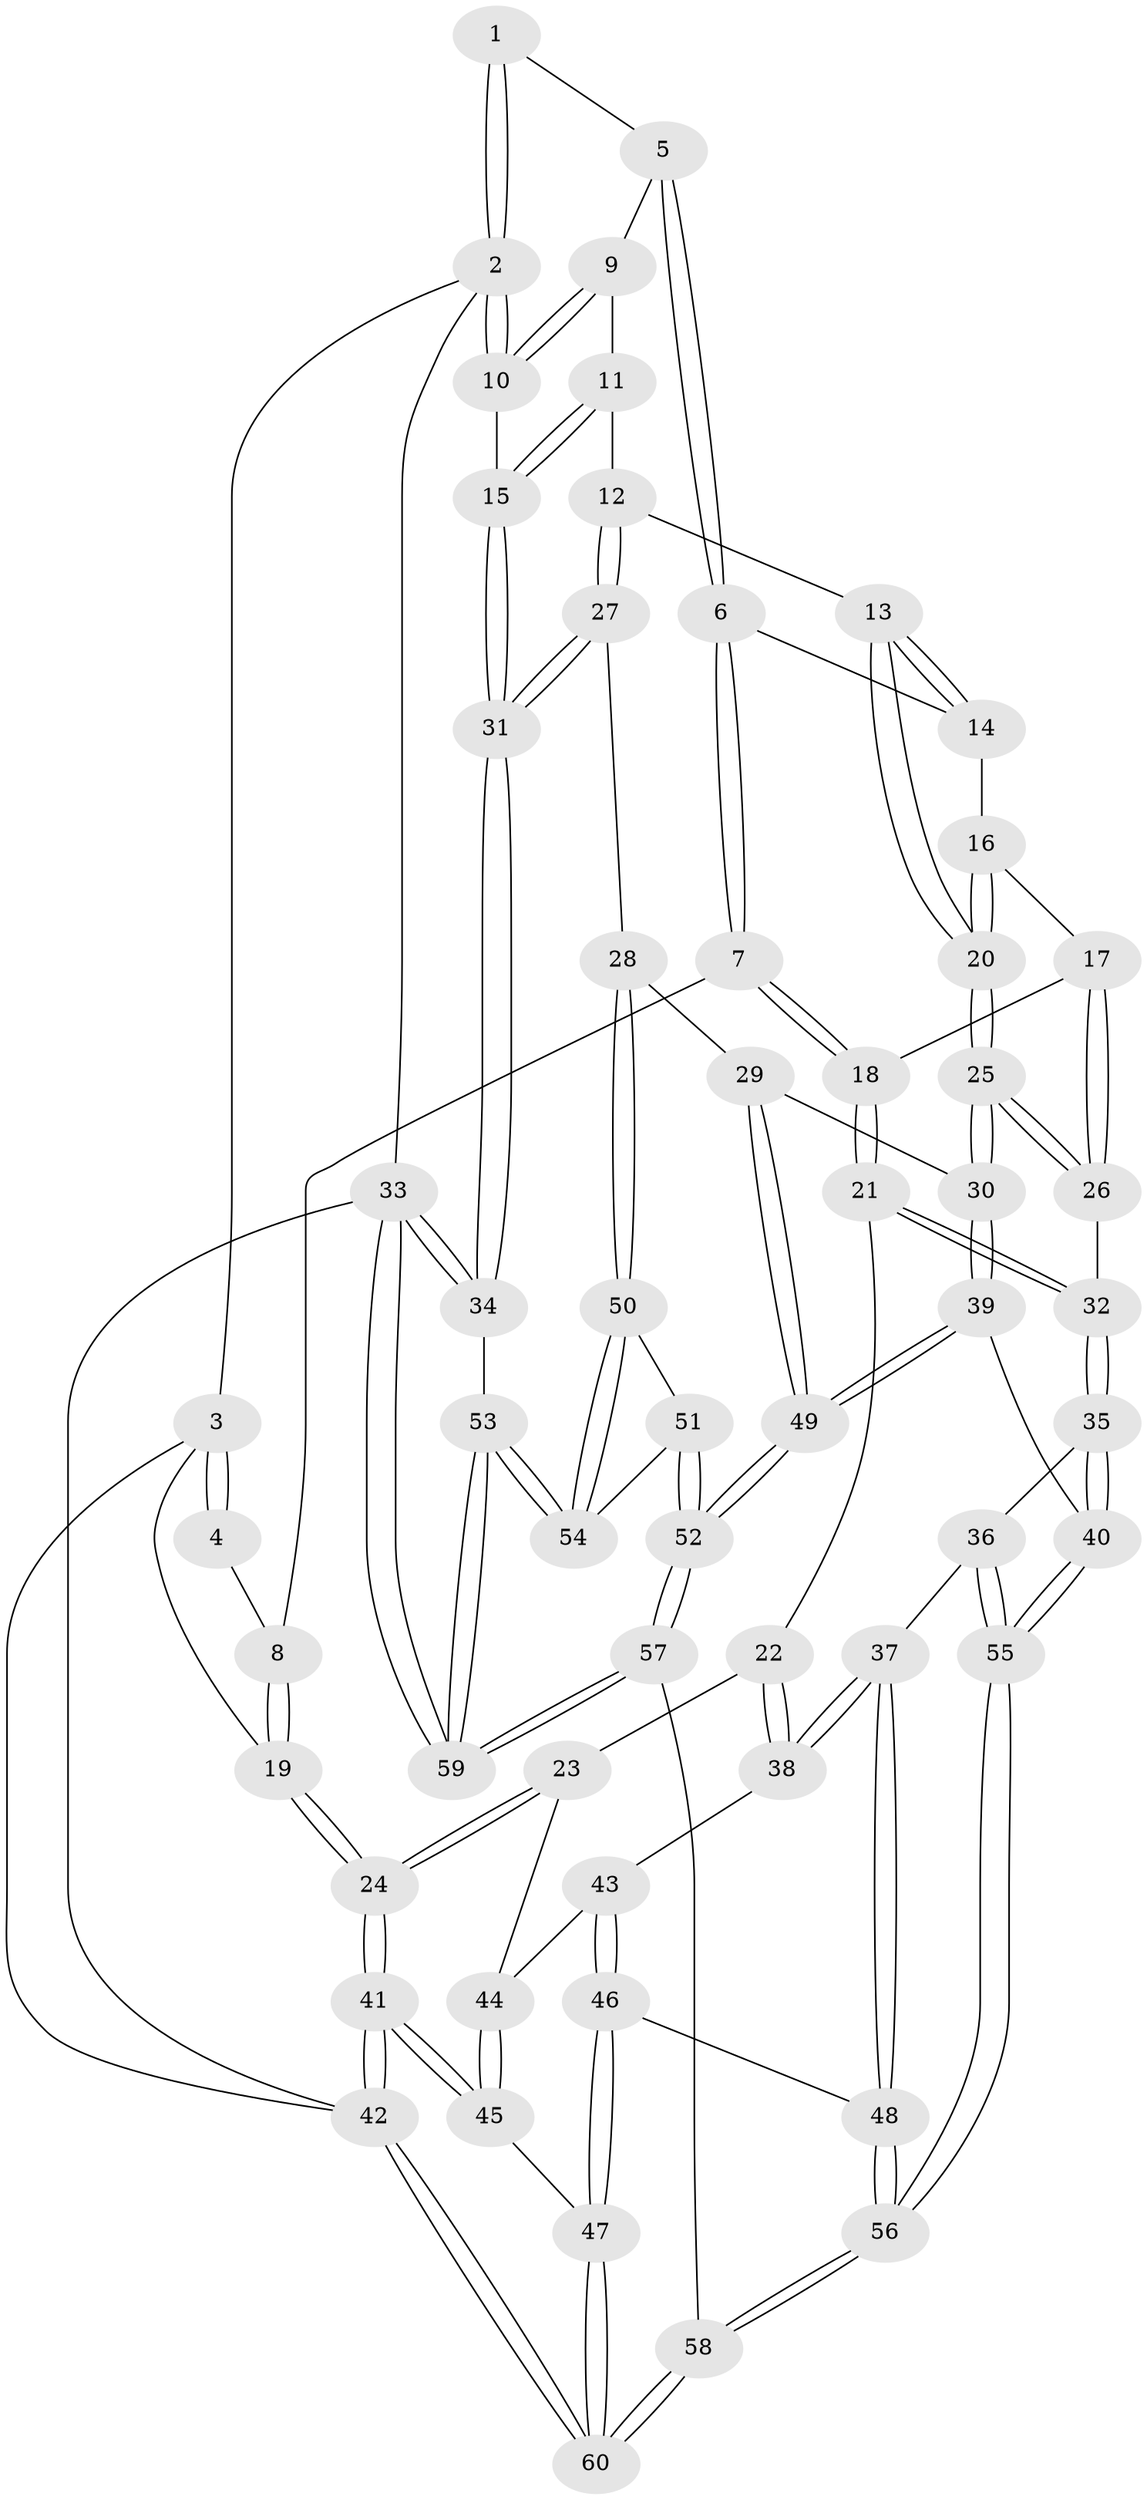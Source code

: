 // coarse degree distribution, {3: 0.08333333333333333, 6: 0.1111111111111111, 7: 0.027777777777777776, 4: 0.5555555555555556, 5: 0.2222222222222222}
// Generated by graph-tools (version 1.1) at 2025/24/03/03/25 07:24:37]
// undirected, 60 vertices, 147 edges
graph export_dot {
graph [start="1"]
  node [color=gray90,style=filled];
  1 [pos="+0.2962420219687556+0"];
  2 [pos="+1+0"];
  3 [pos="+0+0"];
  4 [pos="+0.1502146346355129+0"];
  5 [pos="+0.5159609345601088+0.1863483460124664"];
  6 [pos="+0.4437515186143961+0.3328785463941634"];
  7 [pos="+0.2845494599858245+0.4330997185029018"];
  8 [pos="+0.25309394041031147+0.4124291721263639"];
  9 [pos="+0.5925025562482029+0.18746960492735912"];
  10 [pos="+1+0"];
  11 [pos="+0.6770699277761351+0.32766449917729873"];
  12 [pos="+0.7013162050403692+0.49135499936428256"];
  13 [pos="+0.6859476599717172+0.4935932215851107"];
  14 [pos="+0.5636380691177544+0.4473807132379851"];
  15 [pos="+1+0.11536621277504823"];
  16 [pos="+0.4409230705689433+0.5439184854912819"];
  17 [pos="+0.4052898560417704+0.5393970228200943"];
  18 [pos="+0.29895452821260393+0.49193393061265467"];
  19 [pos="+0+0.44441077116992045"];
  20 [pos="+0.5463582315365473+0.6077936478236777"];
  21 [pos="+0.27159125312606885+0.5805372847250085"];
  22 [pos="+0.26972185440628677+0.582740160448204"];
  23 [pos="+0+0.6327202861789745"];
  24 [pos="+0+0.5704430389428106"];
  25 [pos="+0.5348067297371035+0.688354155289155"];
  26 [pos="+0.44651758876165343+0.6847288305956102"];
  27 [pos="+0.8922939911995095+0.5844720187170476"];
  28 [pos="+0.7724949523102042+0.718862599406976"];
  29 [pos="+0.7018469541054513+0.7261861683524847"];
  30 [pos="+0.5558145940991465+0.7250428746336544"];
  31 [pos="+1+0.5625178016183546"];
  32 [pos="+0.39096346729454107+0.7123235104079543"];
  33 [pos="+1+1"];
  34 [pos="+1+0.6114384023329389"];
  35 [pos="+0.390149476247072+0.7163629390797114"];
  36 [pos="+0.31821543918863865+0.809410997406997"];
  37 [pos="+0.2885613205108346+0.807603793850731"];
  38 [pos="+0.22532634547736444+0.7058245635070403"];
  39 [pos="+0.5123125235679584+0.8524572441032974"];
  40 [pos="+0.5042601504391966+0.8536779162782817"];
  41 [pos="+0+0.8653145511543485"];
  42 [pos="+0+1"];
  43 [pos="+0.12582338151897957+0.7407177832647612"];
  44 [pos="+0.09624965001745418+0.7268169425981135"];
  45 [pos="+0.004028797985603029+0.8870229883979417"];
  46 [pos="+0.14668948740031704+0.9055581792142454"];
  47 [pos="+0.13148818750969124+0.9256945599343372"];
  48 [pos="+0.22859999591886518+0.8719846398447535"];
  49 [pos="+0.5639287405144584+0.8931592219585323"];
  50 [pos="+0.7713476038675253+0.7250870245353529"];
  51 [pos="+0.6860338865833964+0.8696303086229296"];
  52 [pos="+0.6140092579432593+0.9427558651660357"];
  53 [pos="+0.8392044064492836+0.9746631054987724"];
  54 [pos="+0.8211255568318097+0.9348605108123151"];
  55 [pos="+0.4154655130440147+0.8932559603221302"];
  56 [pos="+0.3695158013734059+1"];
  57 [pos="+0.7029590065930035+1"];
  58 [pos="+0.3432832840455353+1"];
  59 [pos="+0.8664947151345409+1"];
  60 [pos="+0.19727870409628204+1"];
  1 -- 2;
  1 -- 2;
  1 -- 5;
  2 -- 3;
  2 -- 10;
  2 -- 10;
  2 -- 33;
  3 -- 4;
  3 -- 4;
  3 -- 19;
  3 -- 42;
  4 -- 8;
  5 -- 6;
  5 -- 6;
  5 -- 9;
  6 -- 7;
  6 -- 7;
  6 -- 14;
  7 -- 8;
  7 -- 18;
  7 -- 18;
  8 -- 19;
  8 -- 19;
  9 -- 10;
  9 -- 10;
  9 -- 11;
  10 -- 15;
  11 -- 12;
  11 -- 15;
  11 -- 15;
  12 -- 13;
  12 -- 27;
  12 -- 27;
  13 -- 14;
  13 -- 14;
  13 -- 20;
  13 -- 20;
  14 -- 16;
  15 -- 31;
  15 -- 31;
  16 -- 17;
  16 -- 20;
  16 -- 20;
  17 -- 18;
  17 -- 26;
  17 -- 26;
  18 -- 21;
  18 -- 21;
  19 -- 24;
  19 -- 24;
  20 -- 25;
  20 -- 25;
  21 -- 22;
  21 -- 32;
  21 -- 32;
  22 -- 23;
  22 -- 38;
  22 -- 38;
  23 -- 24;
  23 -- 24;
  23 -- 44;
  24 -- 41;
  24 -- 41;
  25 -- 26;
  25 -- 26;
  25 -- 30;
  25 -- 30;
  26 -- 32;
  27 -- 28;
  27 -- 31;
  27 -- 31;
  28 -- 29;
  28 -- 50;
  28 -- 50;
  29 -- 30;
  29 -- 49;
  29 -- 49;
  30 -- 39;
  30 -- 39;
  31 -- 34;
  31 -- 34;
  32 -- 35;
  32 -- 35;
  33 -- 34;
  33 -- 34;
  33 -- 59;
  33 -- 59;
  33 -- 42;
  34 -- 53;
  35 -- 36;
  35 -- 40;
  35 -- 40;
  36 -- 37;
  36 -- 55;
  36 -- 55;
  37 -- 38;
  37 -- 38;
  37 -- 48;
  37 -- 48;
  38 -- 43;
  39 -- 40;
  39 -- 49;
  39 -- 49;
  40 -- 55;
  40 -- 55;
  41 -- 42;
  41 -- 42;
  41 -- 45;
  41 -- 45;
  42 -- 60;
  42 -- 60;
  43 -- 44;
  43 -- 46;
  43 -- 46;
  44 -- 45;
  44 -- 45;
  45 -- 47;
  46 -- 47;
  46 -- 47;
  46 -- 48;
  47 -- 60;
  47 -- 60;
  48 -- 56;
  48 -- 56;
  49 -- 52;
  49 -- 52;
  50 -- 51;
  50 -- 54;
  50 -- 54;
  51 -- 52;
  51 -- 52;
  51 -- 54;
  52 -- 57;
  52 -- 57;
  53 -- 54;
  53 -- 54;
  53 -- 59;
  53 -- 59;
  55 -- 56;
  55 -- 56;
  56 -- 58;
  56 -- 58;
  57 -- 58;
  57 -- 59;
  57 -- 59;
  58 -- 60;
  58 -- 60;
}

